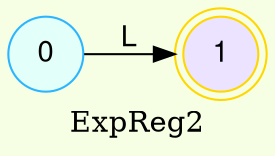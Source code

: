 digraph finite_state_machine {
	bgcolor = "#F6FFE3"
	node [fontname="Helvetica,Arial,sans-serif" ]
	edge [fontname="Helvetica,Arial,sans-serif"]
	rankdir=LR;
	node [shape = doublecircle, color = gold fillcolor="#EBE3FF" style =filled];1;
	node [shape = circle, color = "#2CB5FF" fillcolor="#E3FFFA" style =filled];

0->1[label = "L"];
label= ExpReg2}